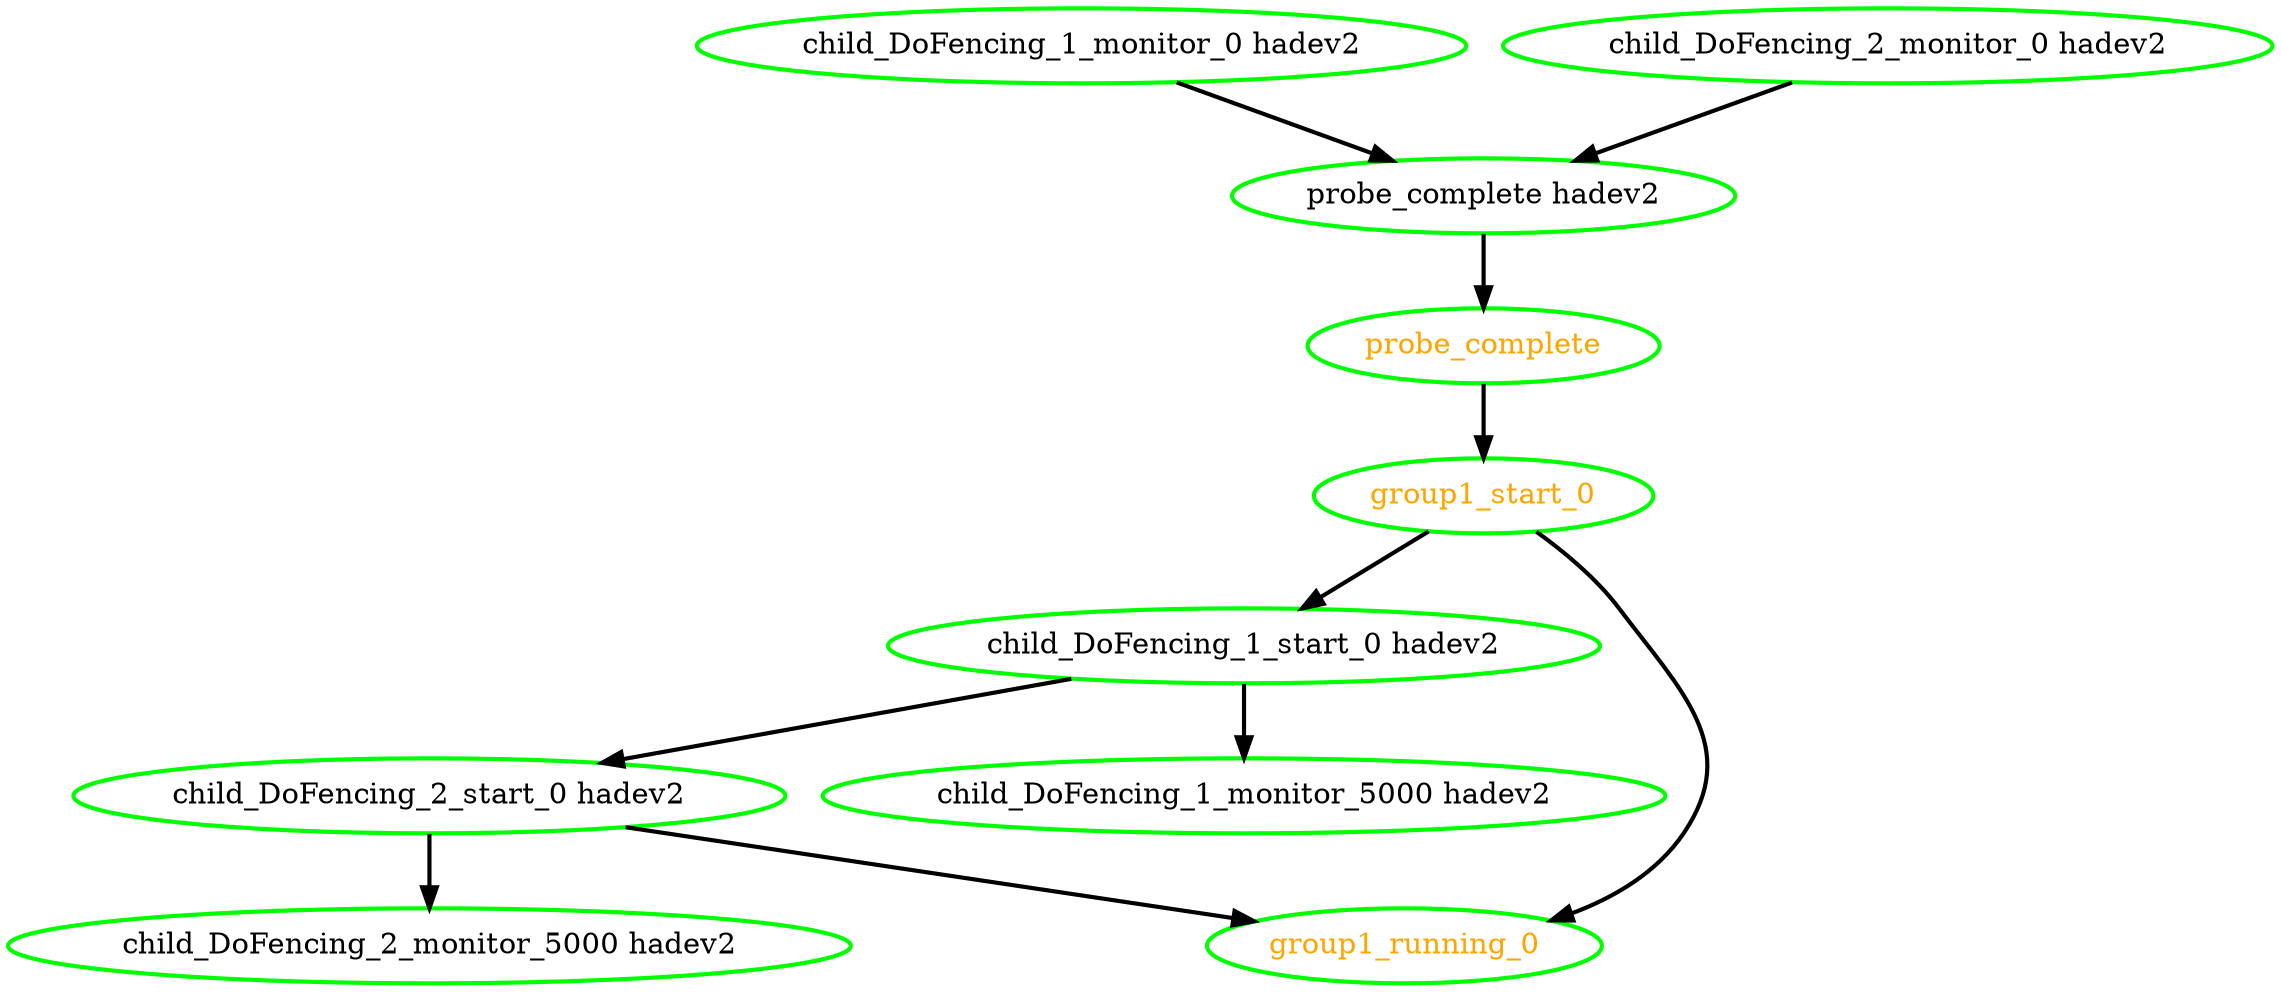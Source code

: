 digraph "g" {
	size = "30,30"
"probe_complete" [ style=bold color="green" fontcolor="orange" ]
"probe_complete hadev2" [ style=bold color="green" fontcolor="black" ]
"child_DoFencing_1_monitor_0 hadev2" [ style=bold color="green" fontcolor="black" ]
"child_DoFencing_2_monitor_0 hadev2" [ style=bold color="green" fontcolor="black" ]
"child_DoFencing_2_start_0 hadev2" [ style=bold color="green" fontcolor="black" ]
"child_DoFencing_2_monitor_5000 hadev2" [ style=bold color="green" fontcolor="black" ]
"child_DoFencing_1_start_0 hadev2" [ style=bold color="green" fontcolor="black" ]
"child_DoFencing_1_monitor_5000 hadev2" [ style=bold color="green" fontcolor="black" ]
"group1_start_0" [ style=bold color="green" fontcolor="orange" ]
"group1_running_0" [ style=bold color="green" fontcolor="orange" ]
"probe_complete hadev2" -> "probe_complete" [ style = bold]
"child_DoFencing_1_monitor_0 hadev2" -> "probe_complete hadev2" [ style = bold]
"child_DoFencing_2_monitor_0 hadev2" -> "probe_complete hadev2" [ style = bold]
"child_DoFencing_1_start_0 hadev2" -> "child_DoFencing_2_start_0 hadev2" [ style = bold]
"child_DoFencing_2_start_0 hadev2" -> "child_DoFencing_2_monitor_5000 hadev2" [ style = bold]
"group1_start_0" -> "child_DoFencing_1_start_0 hadev2" [ style = bold]
"child_DoFencing_1_start_0 hadev2" -> "child_DoFencing_1_monitor_5000 hadev2" [ style = bold]
"probe_complete" -> "group1_start_0" [ style = bold]
"child_DoFencing_2_start_0 hadev2" -> "group1_running_0" [ style = bold]
"group1_start_0" -> "group1_running_0" [ style = bold]
}
